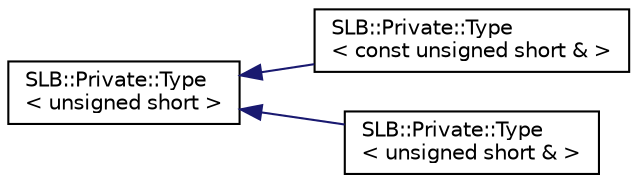 digraph "Graphical Class Hierarchy"
{
  edge [fontname="Helvetica",fontsize="10",labelfontname="Helvetica",labelfontsize="10"];
  node [fontname="Helvetica",fontsize="10",shape=record];
  rankdir="LR";
  Node1 [label="SLB::Private::Type\l\< unsigned short \>",height=0.2,width=0.4,color="black", fillcolor="white", style="filled",URL="$structSLB_1_1Private_1_1Type_3_01unsigned_01short_01_4.html"];
  Node1 -> Node2 [dir="back",color="midnightblue",fontsize="10",style="solid",fontname="Helvetica"];
  Node2 [label="SLB::Private::Type\l\< const unsigned short & \>",height=0.2,width=0.4,color="black", fillcolor="white", style="filled",URL="$structSLB_1_1Private_1_1Type_3_01const_01unsigned_01short_01_6_01_4.html"];
  Node1 -> Node3 [dir="back",color="midnightblue",fontsize="10",style="solid",fontname="Helvetica"];
  Node3 [label="SLB::Private::Type\l\< unsigned short & \>",height=0.2,width=0.4,color="black", fillcolor="white", style="filled",URL="$structSLB_1_1Private_1_1Type_3_01unsigned_01short_01_6_01_4.html"];
}
